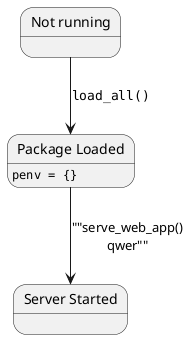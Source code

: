 @startuml imluir_state_diagram

state "Not running" as not_running
state "Package Loaded" as package_loaded
package_loaded: ""\
penv = {}\
""
state "Server Started" as server_started

not_running --> package_loaded: ""load_all()""
package_loaded --> server_started: ""serve_web_app()\nqwer""

@enduml
